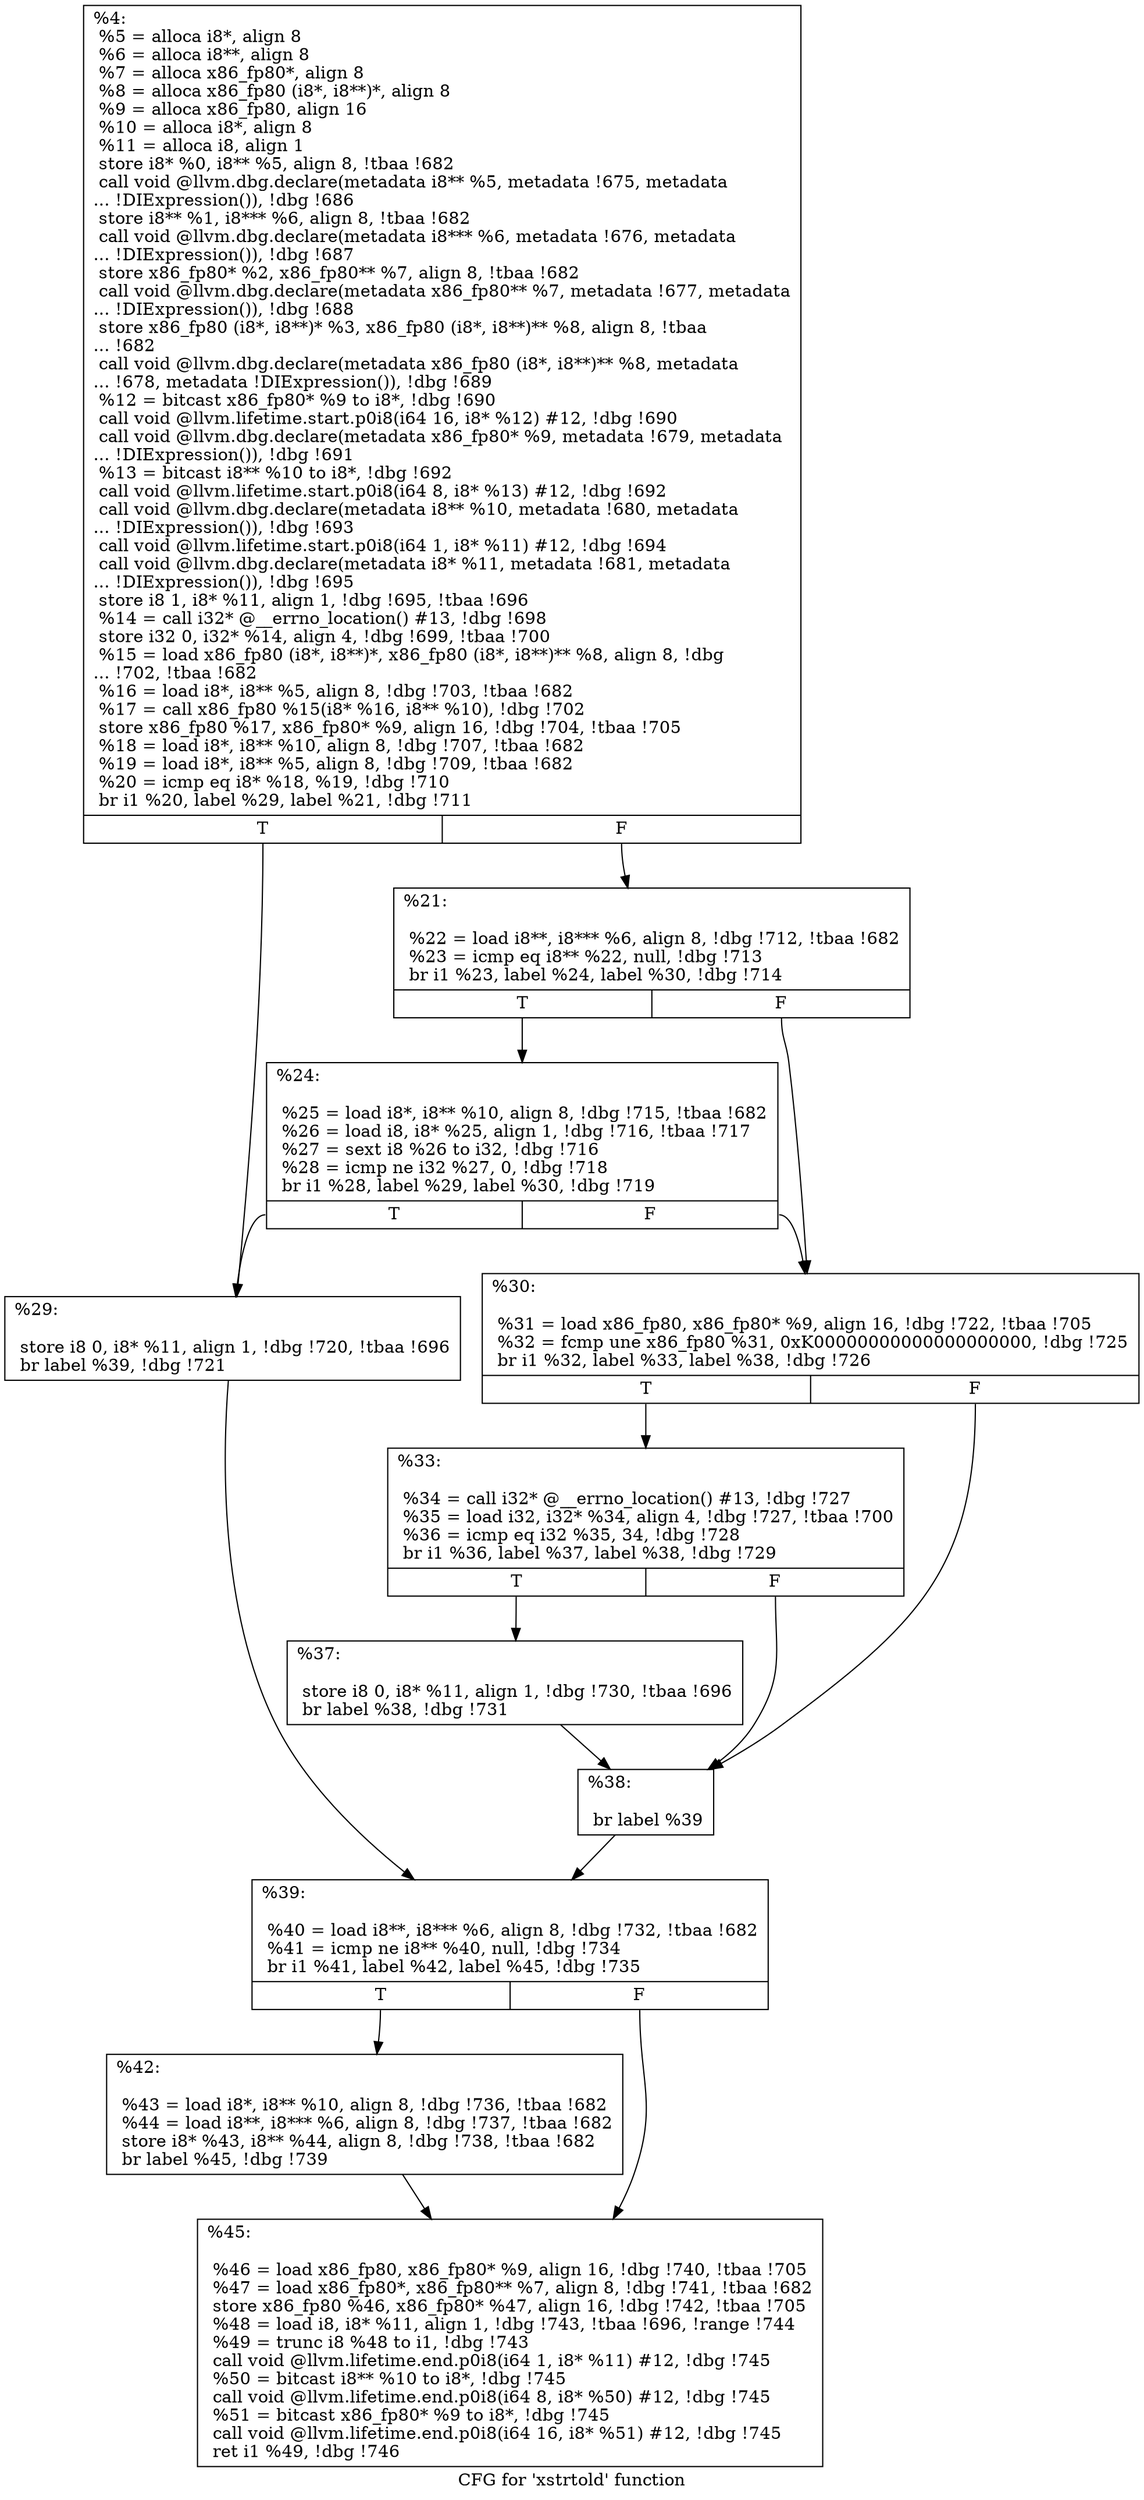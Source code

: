 digraph "CFG for 'xstrtold' function" {
	label="CFG for 'xstrtold' function";

	Node0x1d0d890 [shape=record,label="{%4:\l  %5 = alloca i8*, align 8\l  %6 = alloca i8**, align 8\l  %7 = alloca x86_fp80*, align 8\l  %8 = alloca x86_fp80 (i8*, i8**)*, align 8\l  %9 = alloca x86_fp80, align 16\l  %10 = alloca i8*, align 8\l  %11 = alloca i8, align 1\l  store i8* %0, i8** %5, align 8, !tbaa !682\l  call void @llvm.dbg.declare(metadata i8** %5, metadata !675, metadata\l... !DIExpression()), !dbg !686\l  store i8** %1, i8*** %6, align 8, !tbaa !682\l  call void @llvm.dbg.declare(metadata i8*** %6, metadata !676, metadata\l... !DIExpression()), !dbg !687\l  store x86_fp80* %2, x86_fp80** %7, align 8, !tbaa !682\l  call void @llvm.dbg.declare(metadata x86_fp80** %7, metadata !677, metadata\l... !DIExpression()), !dbg !688\l  store x86_fp80 (i8*, i8**)* %3, x86_fp80 (i8*, i8**)** %8, align 8, !tbaa\l... !682\l  call void @llvm.dbg.declare(metadata x86_fp80 (i8*, i8**)** %8, metadata\l... !678, metadata !DIExpression()), !dbg !689\l  %12 = bitcast x86_fp80* %9 to i8*, !dbg !690\l  call void @llvm.lifetime.start.p0i8(i64 16, i8* %12) #12, !dbg !690\l  call void @llvm.dbg.declare(metadata x86_fp80* %9, metadata !679, metadata\l... !DIExpression()), !dbg !691\l  %13 = bitcast i8** %10 to i8*, !dbg !692\l  call void @llvm.lifetime.start.p0i8(i64 8, i8* %13) #12, !dbg !692\l  call void @llvm.dbg.declare(metadata i8** %10, metadata !680, metadata\l... !DIExpression()), !dbg !693\l  call void @llvm.lifetime.start.p0i8(i64 1, i8* %11) #12, !dbg !694\l  call void @llvm.dbg.declare(metadata i8* %11, metadata !681, metadata\l... !DIExpression()), !dbg !695\l  store i8 1, i8* %11, align 1, !dbg !695, !tbaa !696\l  %14 = call i32* @__errno_location() #13, !dbg !698\l  store i32 0, i32* %14, align 4, !dbg !699, !tbaa !700\l  %15 = load x86_fp80 (i8*, i8**)*, x86_fp80 (i8*, i8**)** %8, align 8, !dbg\l... !702, !tbaa !682\l  %16 = load i8*, i8** %5, align 8, !dbg !703, !tbaa !682\l  %17 = call x86_fp80 %15(i8* %16, i8** %10), !dbg !702\l  store x86_fp80 %17, x86_fp80* %9, align 16, !dbg !704, !tbaa !705\l  %18 = load i8*, i8** %10, align 8, !dbg !707, !tbaa !682\l  %19 = load i8*, i8** %5, align 8, !dbg !709, !tbaa !682\l  %20 = icmp eq i8* %18, %19, !dbg !710\l  br i1 %20, label %29, label %21, !dbg !711\l|{<s0>T|<s1>F}}"];
	Node0x1d0d890:s0 -> Node0x1d0def0;
	Node0x1d0d890:s1 -> Node0x1d0de50;
	Node0x1d0de50 [shape=record,label="{%21:\l\l  %22 = load i8**, i8*** %6, align 8, !dbg !712, !tbaa !682\l  %23 = icmp eq i8** %22, null, !dbg !713\l  br i1 %23, label %24, label %30, !dbg !714\l|{<s0>T|<s1>F}}"];
	Node0x1d0de50:s0 -> Node0x1d0dea0;
	Node0x1d0de50:s1 -> Node0x1d0df40;
	Node0x1d0dea0 [shape=record,label="{%24:\l\l  %25 = load i8*, i8** %10, align 8, !dbg !715, !tbaa !682\l  %26 = load i8, i8* %25, align 1, !dbg !716, !tbaa !717\l  %27 = sext i8 %26 to i32, !dbg !716\l  %28 = icmp ne i32 %27, 0, !dbg !718\l  br i1 %28, label %29, label %30, !dbg !719\l|{<s0>T|<s1>F}}"];
	Node0x1d0dea0:s0 -> Node0x1d0def0;
	Node0x1d0dea0:s1 -> Node0x1d0df40;
	Node0x1d0def0 [shape=record,label="{%29:\l\l  store i8 0, i8* %11, align 1, !dbg !720, !tbaa !696\l  br label %39, !dbg !721\l}"];
	Node0x1d0def0 -> Node0x1d0e080;
	Node0x1d0df40 [shape=record,label="{%30:\l\l  %31 = load x86_fp80, x86_fp80* %9, align 16, !dbg !722, !tbaa !705\l  %32 = fcmp une x86_fp80 %31, 0xK00000000000000000000, !dbg !725\l  br i1 %32, label %33, label %38, !dbg !726\l|{<s0>T|<s1>F}}"];
	Node0x1d0df40:s0 -> Node0x1d0df90;
	Node0x1d0df40:s1 -> Node0x1d0e030;
	Node0x1d0df90 [shape=record,label="{%33:\l\l  %34 = call i32* @__errno_location() #13, !dbg !727\l  %35 = load i32, i32* %34, align 4, !dbg !727, !tbaa !700\l  %36 = icmp eq i32 %35, 34, !dbg !728\l  br i1 %36, label %37, label %38, !dbg !729\l|{<s0>T|<s1>F}}"];
	Node0x1d0df90:s0 -> Node0x1d0dfe0;
	Node0x1d0df90:s1 -> Node0x1d0e030;
	Node0x1d0dfe0 [shape=record,label="{%37:\l\l  store i8 0, i8* %11, align 1, !dbg !730, !tbaa !696\l  br label %38, !dbg !731\l}"];
	Node0x1d0dfe0 -> Node0x1d0e030;
	Node0x1d0e030 [shape=record,label="{%38:\l\l  br label %39\l}"];
	Node0x1d0e030 -> Node0x1d0e080;
	Node0x1d0e080 [shape=record,label="{%39:\l\l  %40 = load i8**, i8*** %6, align 8, !dbg !732, !tbaa !682\l  %41 = icmp ne i8** %40, null, !dbg !734\l  br i1 %41, label %42, label %45, !dbg !735\l|{<s0>T|<s1>F}}"];
	Node0x1d0e080:s0 -> Node0x1d0e0d0;
	Node0x1d0e080:s1 -> Node0x1d0e120;
	Node0x1d0e0d0 [shape=record,label="{%42:\l\l  %43 = load i8*, i8** %10, align 8, !dbg !736, !tbaa !682\l  %44 = load i8**, i8*** %6, align 8, !dbg !737, !tbaa !682\l  store i8* %43, i8** %44, align 8, !dbg !738, !tbaa !682\l  br label %45, !dbg !739\l}"];
	Node0x1d0e0d0 -> Node0x1d0e120;
	Node0x1d0e120 [shape=record,label="{%45:\l\l  %46 = load x86_fp80, x86_fp80* %9, align 16, !dbg !740, !tbaa !705\l  %47 = load x86_fp80*, x86_fp80** %7, align 8, !dbg !741, !tbaa !682\l  store x86_fp80 %46, x86_fp80* %47, align 16, !dbg !742, !tbaa !705\l  %48 = load i8, i8* %11, align 1, !dbg !743, !tbaa !696, !range !744\l  %49 = trunc i8 %48 to i1, !dbg !743\l  call void @llvm.lifetime.end.p0i8(i64 1, i8* %11) #12, !dbg !745\l  %50 = bitcast i8** %10 to i8*, !dbg !745\l  call void @llvm.lifetime.end.p0i8(i64 8, i8* %50) #12, !dbg !745\l  %51 = bitcast x86_fp80* %9 to i8*, !dbg !745\l  call void @llvm.lifetime.end.p0i8(i64 16, i8* %51) #12, !dbg !745\l  ret i1 %49, !dbg !746\l}"];
}
